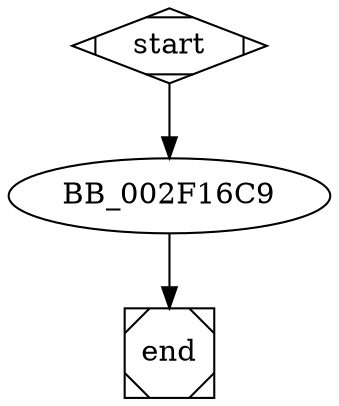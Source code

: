 digraph G {
  start -> BB_002F16C9;
  
  BB_002F16C9 -> end;
  
  start [shape=Mdiamond];
  end [shape=Msquare];
}
